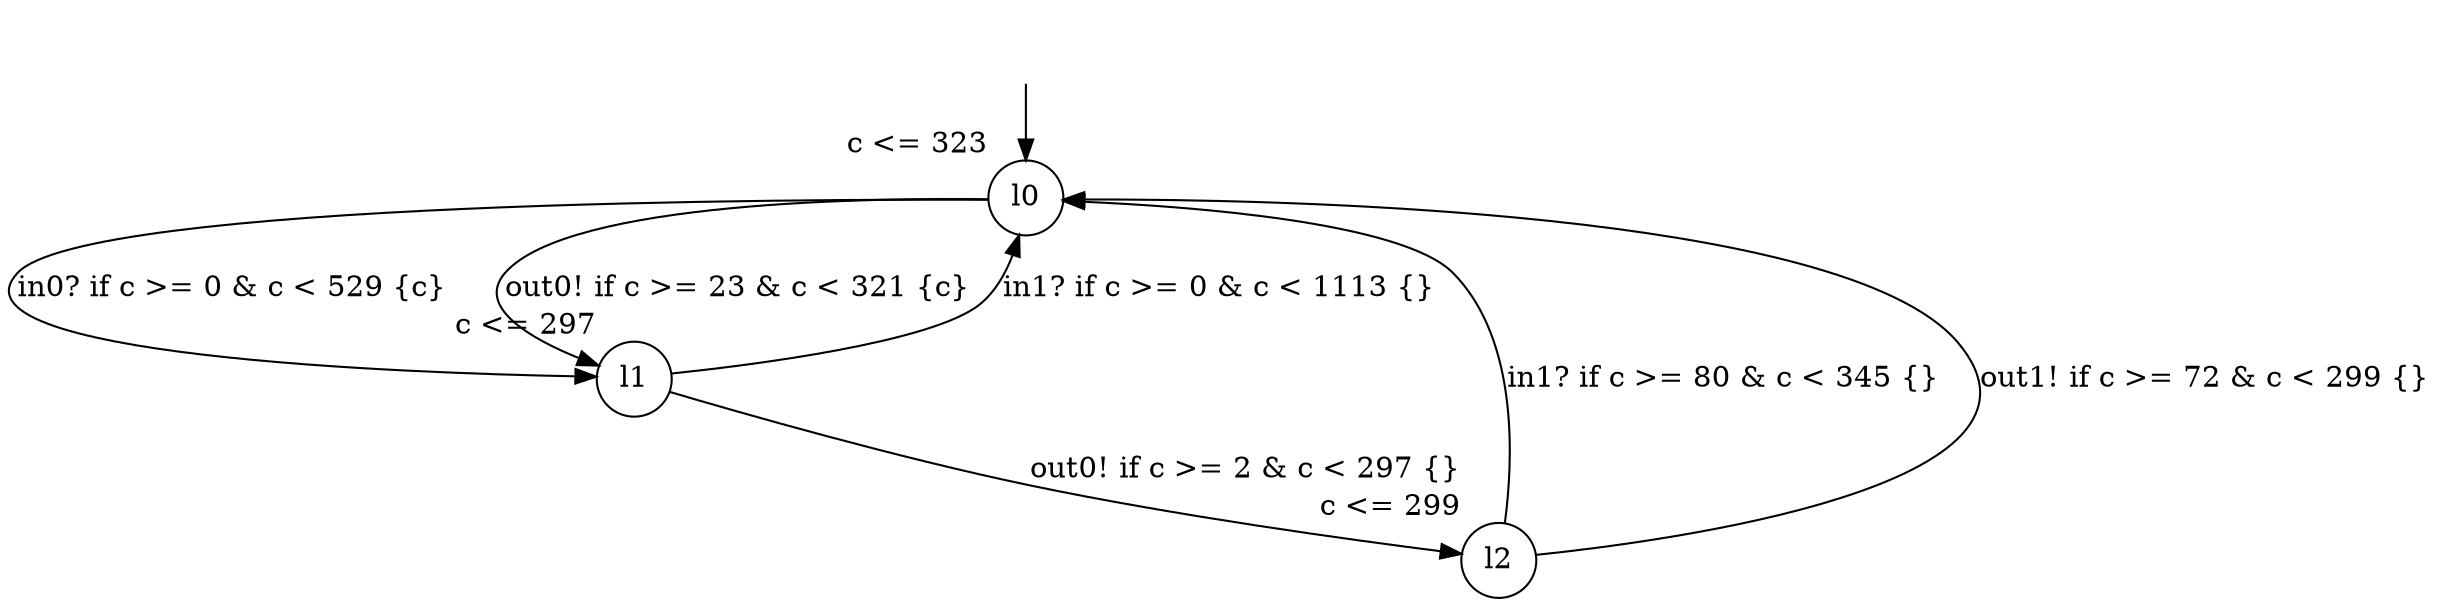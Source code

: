 digraph g {
__start0 [label="" shape="none"];
l0 [shape="circle" margin=0 label="l0", xlabel="c <= 323"];
l1 [shape="circle" margin=0 label="l1", xlabel="c <= 297"];
l2 [shape="circle" margin=0 label="l2", xlabel="c <= 299"];
l0 -> l1 [label="in0? if c >= 0 & c < 529 {c} "];
l0 -> l1 [label="out0! if c >= 23 & c < 321 {c} "];
l1 -> l2 [label="out0! if c >= 2 & c < 297 {} "];
l1 -> l0 [label="in1? if c >= 0 & c < 1113 {} "];
l2 -> l0 [label="in1? if c >= 80 & c < 345 {} "];
l2 -> l0 [label="out1! if c >= 72 & c < 299 {} "];
__start0 -> l0;
}
